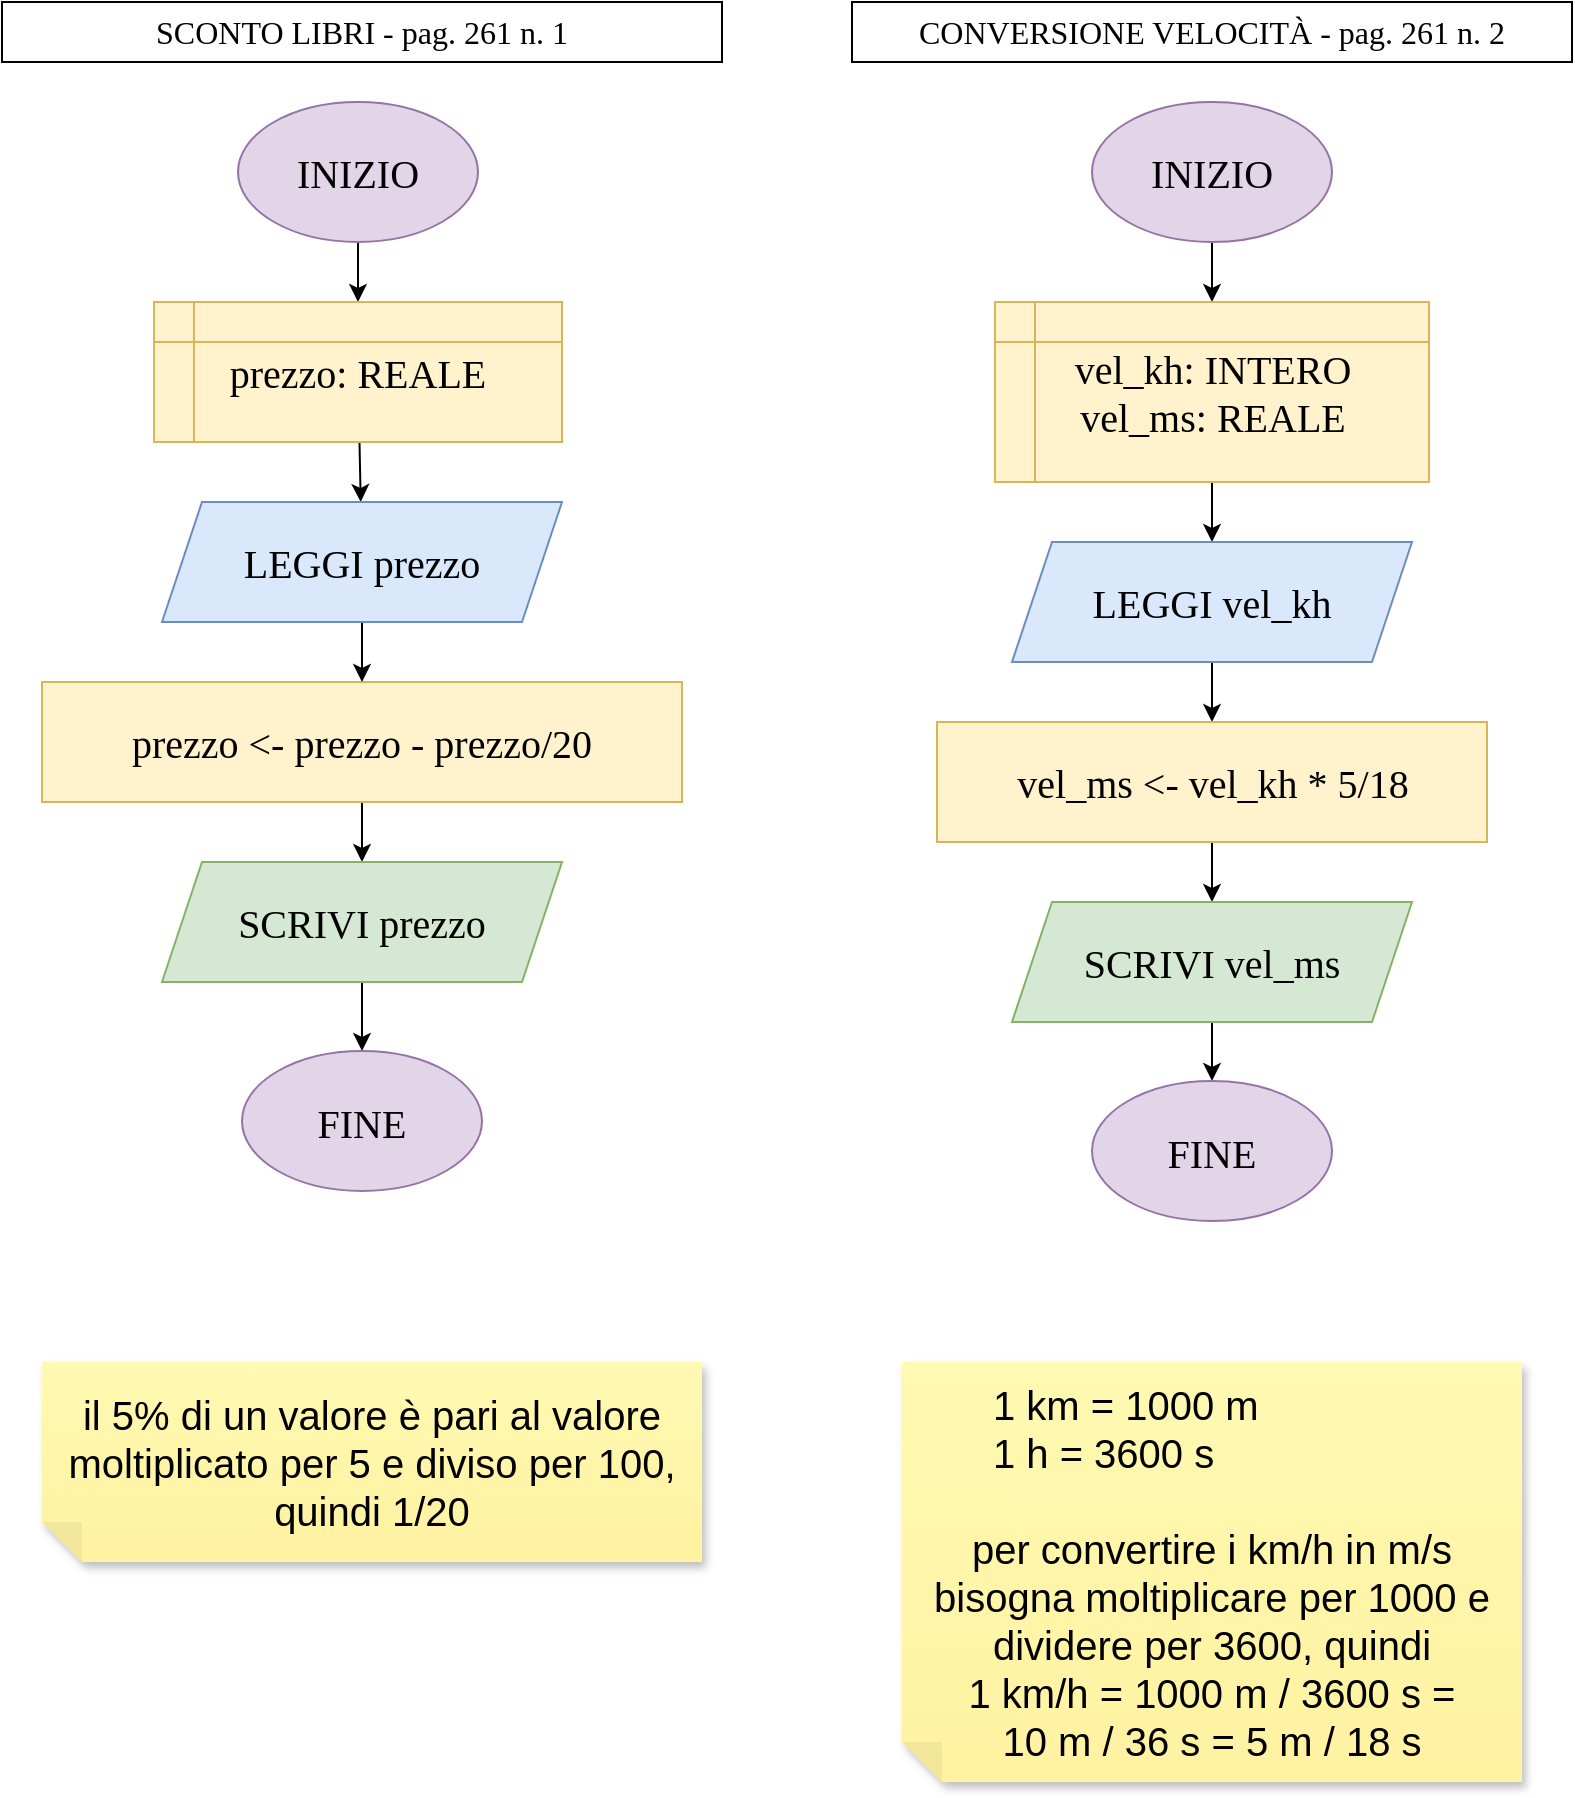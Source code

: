 <mxfile>
    <diagram id="GtfJnqBTB9R5LkeS6J8F" name="23-09-24">
        <mxGraphModel dx="734" dy="692" grid="1" gridSize="10" guides="1" tooltips="1" connect="1" arrows="1" fold="1" page="1" pageScale="1" pageWidth="827" pageHeight="1169" background="none" math="0" shadow="0">
            <root>
                <mxCell id="0"/>
                <mxCell id="1" parent="0"/>
                <mxCell id="6" style="edgeStyle=none;html=1;exitX=0.5;exitY=1;exitDx=0;exitDy=0;entryX=0.5;entryY=0;entryDx=0;entryDy=0;fontFamily=Verdana;fontSize=20;" parent="1" source="2" target="5" edge="1">
                    <mxGeometry relative="1" as="geometry"/>
                </mxCell>
                <mxCell id="2" value="INIZIO" style="ellipse;whiteSpace=wrap;html=1;fontSize=20;align=center;fontFamily=Verdana;fillColor=#e1d5e7;strokeColor=#9673a6;" parent="1" vertex="1">
                    <mxGeometry x="138" y="60" width="120" height="70" as="geometry"/>
                </mxCell>
                <mxCell id="11" value="" style="edgeStyle=none;html=1;fontFamily=Verdana;fontSize=20;" parent="1" source="5" target="10" edge="1">
                    <mxGeometry relative="1" as="geometry"/>
                </mxCell>
                <mxCell id="5" value="prezzo: REALE" style="shape=internalStorage;whiteSpace=wrap;html=1;backgroundOutline=1;fontFamily=Verdana;fontSize=20;fillColor=#fff2cc;strokeColor=#d6b656;" parent="1" vertex="1">
                    <mxGeometry x="96" y="160" width="204" height="70" as="geometry"/>
                </mxCell>
                <mxCell id="15" style="edgeStyle=none;html=1;exitX=0.5;exitY=1;exitDx=0;exitDy=0;entryX=0.5;entryY=0;entryDx=0;entryDy=0;fontFamily=Verdana;fontSize=20;" parent="1" source="8" target="14" edge="1">
                    <mxGeometry relative="1" as="geometry"/>
                </mxCell>
                <mxCell id="8" value="prezzo &amp;lt;- prezzo - prezzo/20" style="whiteSpace=wrap;html=1;fontSize=20;fontFamily=Verdana;align=center;fillColor=#fff2cc;strokeColor=#d6b656;" parent="1" vertex="1">
                    <mxGeometry x="40" y="350" width="320" height="60" as="geometry"/>
                </mxCell>
                <mxCell id="12" style="edgeStyle=none;html=1;exitX=0.5;exitY=1;exitDx=0;exitDy=0;entryX=0.5;entryY=0;entryDx=0;entryDy=0;fontFamily=Verdana;fontSize=20;" parent="1" source="10" target="8" edge="1">
                    <mxGeometry relative="1" as="geometry"/>
                </mxCell>
                <mxCell id="10" value="LEGGI prezzo" style="shape=parallelogram;perimeter=parallelogramPerimeter;whiteSpace=wrap;html=1;fixedSize=1;fontSize=20;fontFamily=Verdana;fillColor=#dae8fc;strokeColor=#6c8ebf;" parent="1" vertex="1">
                    <mxGeometry x="100" y="260" width="200" height="60" as="geometry"/>
                </mxCell>
                <mxCell id="17" style="edgeStyle=none;html=1;exitX=0.5;exitY=1;exitDx=0;exitDy=0;entryX=0.5;entryY=0;entryDx=0;entryDy=0;fontFamily=Verdana;fontSize=20;" parent="1" source="14" target="16" edge="1">
                    <mxGeometry relative="1" as="geometry"/>
                </mxCell>
                <mxCell id="14" value="SCRIVI prezzo" style="shape=parallelogram;perimeter=parallelogramPerimeter;whiteSpace=wrap;html=1;fixedSize=1;fontSize=20;fontFamily=Verdana;fillColor=#d5e8d4;strokeColor=#82b366;" parent="1" vertex="1">
                    <mxGeometry x="100" y="440" width="200" height="60" as="geometry"/>
                </mxCell>
                <mxCell id="16" value="FINE" style="ellipse;whiteSpace=wrap;html=1;fontSize=20;align=center;fontFamily=Verdana;fillColor=#e1d5e7;strokeColor=#9673a6;" parent="1" vertex="1">
                    <mxGeometry x="140" y="534.5" width="120" height="70" as="geometry"/>
                </mxCell>
                <mxCell id="25" value="SCONTO LIBRI - pag. 261 n. 1" style="text;html=1;strokeColor=default;fillColor=default;align=center;verticalAlign=middle;whiteSpace=wrap;rounded=0;fontFamily=Verdana;fontSize=16;fontColor=default;" parent="1" vertex="1">
                    <mxGeometry x="20" y="10" width="360" height="30" as="geometry"/>
                </mxCell>
                <mxCell id="26" value="CONVERSIONE VELOCITÀ - pag. 261 n. 2" style="text;html=1;strokeColor=default;fillColor=default;align=center;verticalAlign=middle;whiteSpace=wrap;rounded=0;fontFamily=Verdana;fontSize=16;fontColor=default;" parent="1" vertex="1">
                    <mxGeometry x="445" y="10" width="360" height="30" as="geometry"/>
                </mxCell>
                <mxCell id="29" style="edgeStyle=none;html=1;exitX=0.5;exitY=1;exitDx=0;exitDy=0;entryX=0.5;entryY=0;entryDx=0;entryDy=0;fontSize=16;" parent="1" source="27" target="28" edge="1">
                    <mxGeometry relative="1" as="geometry"/>
                </mxCell>
                <mxCell id="27" value="INIZIO" style="ellipse;whiteSpace=wrap;html=1;fontSize=20;align=center;fontFamily=Verdana;fillColor=#e1d5e7;strokeColor=#9673a6;" parent="1" vertex="1">
                    <mxGeometry x="565" y="60.0" width="120" height="70" as="geometry"/>
                </mxCell>
                <mxCell id="31" style="edgeStyle=none;html=1;exitX=0.5;exitY=1;exitDx=0;exitDy=0;entryX=0.5;entryY=0;entryDx=0;entryDy=0;fontSize=16;" parent="1" source="28" target="30" edge="1">
                    <mxGeometry relative="1" as="geometry"/>
                </mxCell>
                <mxCell id="28" value="vel_kh: INTERO&lt;br&gt;&lt;div style=&quot;&quot;&gt;&lt;span style=&quot;background-color: initial;&quot;&gt;vel_ms: REALE&lt;/span&gt;&lt;/div&gt;" style="shape=internalStorage;whiteSpace=wrap;html=1;backgroundOutline=1;fontFamily=Verdana;fontSize=20;fillColor=#fff2cc;strokeColor=#d6b656;align=center;" parent="1" vertex="1">
                    <mxGeometry x="516.5" y="160" width="217" height="90" as="geometry"/>
                </mxCell>
                <mxCell id="33" style="edgeStyle=none;html=1;exitX=0.5;exitY=1;exitDx=0;exitDy=0;entryX=0.5;entryY=0;entryDx=0;entryDy=0;fontSize=16;" parent="1" source="30" target="32" edge="1">
                    <mxGeometry relative="1" as="geometry"/>
                </mxCell>
                <mxCell id="30" value="LEGGI vel_kh" style="shape=parallelogram;perimeter=parallelogramPerimeter;whiteSpace=wrap;html=1;fixedSize=1;fontSize=20;fontFamily=Verdana;fillColor=#dae8fc;strokeColor=#6c8ebf;" parent="1" vertex="1">
                    <mxGeometry x="525" y="280" width="200" height="60" as="geometry"/>
                </mxCell>
                <mxCell id="35" style="edgeStyle=none;html=1;exitX=0.5;exitY=1;exitDx=0;exitDy=0;entryX=0.5;entryY=0;entryDx=0;entryDy=0;fontSize=16;" parent="1" source="32" target="34" edge="1">
                    <mxGeometry relative="1" as="geometry"/>
                </mxCell>
                <mxCell id="32" value="vel_ms &amp;lt;- vel_kh * 5/18" style="whiteSpace=wrap;html=1;fontSize=20;fontFamily=Verdana;align=center;fillColor=#fff2cc;strokeColor=#d6b656;" parent="1" vertex="1">
                    <mxGeometry x="487.5" y="370" width="275" height="60" as="geometry"/>
                </mxCell>
                <mxCell id="37" style="edgeStyle=none;html=1;exitX=0.5;exitY=1;exitDx=0;exitDy=0;entryX=0.5;entryY=0;entryDx=0;entryDy=0;fontSize=16;" parent="1" source="34" target="36" edge="1">
                    <mxGeometry relative="1" as="geometry"/>
                </mxCell>
                <mxCell id="34" value="SCRIVI vel_ms" style="shape=parallelogram;perimeter=parallelogramPerimeter;whiteSpace=wrap;html=1;fixedSize=1;fontSize=20;fontFamily=Verdana;fillColor=#d5e8d4;strokeColor=#82b366;" parent="1" vertex="1">
                    <mxGeometry x="525" y="460" width="200" height="60" as="geometry"/>
                </mxCell>
                <mxCell id="36" value="FINE" style="ellipse;whiteSpace=wrap;html=1;fontSize=20;align=center;fontFamily=Verdana;fillColor=#e1d5e7;strokeColor=#9673a6;" parent="1" vertex="1">
                    <mxGeometry x="565" y="549.5" width="120" height="70" as="geometry"/>
                </mxCell>
                <mxCell id="39" value="il 5% di un valore è pari al valore moltiplicato per 5 e diviso per 100, quindi 1/20" style="shape=note;whiteSpace=wrap;html=1;backgroundOutline=1;fontColor=#000000;darkOpacity=0.05;fillColor=#FFF9B2;strokeColor=none;fillStyle=solid;direction=west;gradientDirection=north;gradientColor=#FFF2A1;shadow=1;size=20;pointerEvents=1;fontSize=20;labelBackgroundColor=none;" parent="1" vertex="1">
                    <mxGeometry x="40" y="690" width="330" height="100" as="geometry"/>
                </mxCell>
                <mxCell id="40" value="&lt;div style=&quot;text-align: left;&quot;&gt;&lt;span style=&quot;background-color: initial;&quot;&gt;&lt;span style=&quot;white-space: pre;&quot;&gt;&#9;&lt;/span&gt;1 km = 1000 m&lt;/span&gt;&lt;/div&gt;&lt;div style=&quot;text-align: left;&quot;&gt;&lt;span style=&quot;background-color: initial;&quot;&gt;&lt;span style=&quot;white-space: pre;&quot;&gt;&#9;&lt;/span&gt;1 h = 3600 s&lt;/span&gt;&lt;/div&gt;&lt;br&gt;per convertire i km/h in m/s bisogna moltiplicare per 1000 e dividere per 3600, quindi&lt;br&gt;1 km/h = 1000 m / 3600 s =&lt;br&gt;10 m / 36 s = 5 m / 18 s" style="shape=note;whiteSpace=wrap;html=1;backgroundOutline=1;fontColor=#000000;darkOpacity=0.05;fillColor=#FFF9B2;strokeColor=none;fillStyle=solid;direction=west;gradientDirection=north;gradientColor=#FFF2A1;shadow=1;size=20;pointerEvents=1;fontSize=20;" parent="1" vertex="1">
                    <mxGeometry x="470" y="690" width="310" height="210" as="geometry"/>
                </mxCell>
            </root>
        </mxGraphModel>
    </diagram>
    <diagram id="IuZWsZIN5ZxVNr7IToaY" name="26-09-24">
        <mxGraphModel dx="734" dy="692" grid="1" gridSize="10" guides="1" tooltips="1" connect="1" arrows="1" fold="1" page="1" pageScale="1" pageWidth="827" pageHeight="1169" math="0" shadow="0">
            <root>
                <mxCell id="0"/>
                <mxCell id="1" parent="0"/>
                <mxCell id="uu6HryaXlZSoaY9QUrDp-1" value="CONVERSIONE PESI - pag. 261 n. 3" style="text;html=1;strokeColor=default;fillColor=default;align=center;verticalAlign=middle;whiteSpace=wrap;rounded=0;fontFamily=Verdana;fontSize=16;fontColor=default;" parent="1" vertex="1">
                    <mxGeometry x="265" y="10" width="360" height="30" as="geometry"/>
                </mxCell>
                <mxCell id="uu6HryaXlZSoaY9QUrDp-4" style="edgeStyle=none;html=1;exitX=0.5;exitY=1;exitDx=0;exitDy=0;" parent="1" source="uu6HryaXlZSoaY9QUrDp-2" target="uu6HryaXlZSoaY9QUrDp-3" edge="1">
                    <mxGeometry relative="1" as="geometry"/>
                </mxCell>
                <mxCell id="uu6HryaXlZSoaY9QUrDp-2" value="INIZIO" style="ellipse;whiteSpace=wrap;html=1;fontSize=20;align=center;fontFamily=Verdana;fillColor=#e1d5e7;strokeColor=#9673a6;" parent="1" vertex="1">
                    <mxGeometry x="385" y="90.0" width="120" height="70" as="geometry"/>
                </mxCell>
                <mxCell id="uu6HryaXlZSoaY9QUrDp-6" style="edgeStyle=none;html=1;exitX=0.5;exitY=1;exitDx=0;exitDy=0;entryX=0.5;entryY=0;entryDx=0;entryDy=0;" parent="1" source="uu6HryaXlZSoaY9QUrDp-3" target="uu6HryaXlZSoaY9QUrDp-5" edge="1">
                    <mxGeometry relative="1" as="geometry"/>
                </mxCell>
                <mxCell id="uu6HryaXlZSoaY9QUrDp-3" value="peso: REALE" style="shape=internalStorage;whiteSpace=wrap;html=1;backgroundOutline=1;fontFamily=Verdana;fontSize=20;fillColor=#fff2cc;strokeColor=#d6b656;" parent="1" vertex="1">
                    <mxGeometry x="343" y="190.0" width="204" height="70" as="geometry"/>
                </mxCell>
                <mxCell id="uu6HryaXlZSoaY9QUrDp-8" value="" style="edgeStyle=none;html=1;" parent="1" source="uu6HryaXlZSoaY9QUrDp-5" target="uu6HryaXlZSoaY9QUrDp-7" edge="1">
                    <mxGeometry relative="1" as="geometry"/>
                </mxCell>
                <mxCell id="uu6HryaXlZSoaY9QUrDp-5" value="LEGGI peso" style="shape=parallelogram;perimeter=parallelogramPerimeter;whiteSpace=wrap;html=1;fixedSize=1;fontSize=20;fontFamily=Verdana;fillColor=#dae8fc;strokeColor=#6c8ebf;" parent="1" vertex="1">
                    <mxGeometry x="345" y="290" width="200" height="60" as="geometry"/>
                </mxCell>
                <mxCell id="uu6HryaXlZSoaY9QUrDp-10" style="edgeStyle=none;html=1;exitX=0.5;exitY=1;exitDx=0;exitDy=0;fontSize=20;" parent="1" source="uu6HryaXlZSoaY9QUrDp-7" target="uu6HryaXlZSoaY9QUrDp-9" edge="1">
                    <mxGeometry relative="1" as="geometry"/>
                </mxCell>
                <mxCell id="uu6HryaXlZSoaY9QUrDp-7" value="LEGGI unità_misura" style="shape=parallelogram;perimeter=parallelogramPerimeter;whiteSpace=wrap;html=1;fixedSize=1;fontSize=20;fontFamily=Verdana;fillColor=#dae8fc;strokeColor=#6c8ebf;" parent="1" vertex="1">
                    <mxGeometry x="298.5" y="383.5" width="293" height="60" as="geometry"/>
                </mxCell>
                <mxCell id="uu6HryaXlZSoaY9QUrDp-13" style="edgeStyle=orthogonalEdgeStyle;html=1;exitX=0;exitY=0.5;exitDx=0;exitDy=0;entryX=0.5;entryY=0;entryDx=0;entryDy=0;fontFamily=Verdana;fontSize=20;rounded=1;" parent="1" source="uu6HryaXlZSoaY9QUrDp-9" target="uu6HryaXlZSoaY9QUrDp-12" edge="1">
                    <mxGeometry relative="1" as="geometry"/>
                </mxCell>
                <mxCell id="uu6HryaXlZSoaY9QUrDp-14" value="VERO" style="edgeLabel;html=1;align=center;verticalAlign=middle;resizable=0;points=[];fontSize=20;fontFamily=Verdana;" parent="uu6HryaXlZSoaY9QUrDp-13" vertex="1" connectable="0">
                    <mxGeometry x="-0.293" y="-2" relative="1" as="geometry">
                        <mxPoint as="offset"/>
                    </mxGeometry>
                </mxCell>
                <mxCell id="uu6HryaXlZSoaY9QUrDp-16" style="edgeStyle=orthogonalEdgeStyle;rounded=1;html=1;exitX=1;exitY=0.5;exitDx=0;exitDy=0;entryX=0.5;entryY=0;entryDx=0;entryDy=0;fontFamily=Verdana;fontSize=20;" parent="1" source="uu6HryaXlZSoaY9QUrDp-9" target="uu6HryaXlZSoaY9QUrDp-15" edge="1">
                    <mxGeometry relative="1" as="geometry"/>
                </mxCell>
                <mxCell id="uu6HryaXlZSoaY9QUrDp-17" value="FALSO" style="edgeLabel;html=1;align=center;verticalAlign=middle;resizable=0;points=[];fontSize=20;fontFamily=Verdana;" parent="uu6HryaXlZSoaY9QUrDp-16" vertex="1" connectable="0">
                    <mxGeometry x="-0.145" y="1" relative="1" as="geometry">
                        <mxPoint as="offset"/>
                    </mxGeometry>
                </mxCell>
                <mxCell id="uu6HryaXlZSoaY9QUrDp-9" value="unità_misura = &quot;g&quot;" style="rhombus;whiteSpace=wrap;html=1;fillColor=#f8cecc;strokeColor=#b85450;fontSize=20;fontFamily=Verdana;" parent="1" vertex="1">
                    <mxGeometry x="313.75" y="470" width="262.5" height="100" as="geometry"/>
                </mxCell>
                <mxCell id="uu6HryaXlZSoaY9QUrDp-40" style="edgeStyle=orthogonalEdgeStyle;rounded=1;html=1;exitX=0.5;exitY=1;exitDx=0;exitDy=0;entryX=0;entryY=0.5;entryDx=0;entryDy=0;fontFamily=Verdana;fontSize=20;" parent="1" source="uu6HryaXlZSoaY9QUrDp-12" target="uu6HryaXlZSoaY9QUrDp-39" edge="1">
                    <mxGeometry relative="1" as="geometry"/>
                </mxCell>
                <mxCell id="uu6HryaXlZSoaY9QUrDp-12" value="peso &amp;lt;- peso/1000" style="whiteSpace=wrap;html=1;fontSize=20;fontFamily=Verdana;align=center;fillColor=#fff2cc;strokeColor=#d6b656;" parent="1" vertex="1">
                    <mxGeometry x="93.75" y="560" width="220" height="60" as="geometry"/>
                </mxCell>
                <mxCell id="uu6HryaXlZSoaY9QUrDp-20" style="edgeStyle=orthogonalEdgeStyle;rounded=1;html=1;exitX=1;exitY=0.5;exitDx=0;exitDy=0;entryX=0.5;entryY=0;entryDx=0;entryDy=0;fontFamily=Verdana;fontSize=20;" parent="1" source="uu6HryaXlZSoaY9QUrDp-15" target="uu6HryaXlZSoaY9QUrDp-19" edge="1">
                    <mxGeometry relative="1" as="geometry"/>
                </mxCell>
                <mxCell id="uu6HryaXlZSoaY9QUrDp-21" value="FALSO" style="edgeLabel;html=1;align=center;verticalAlign=middle;resizable=0;points=[];fontSize=20;fontFamily=Verdana;" parent="uu6HryaXlZSoaY9QUrDp-20" vertex="1" connectable="0">
                    <mxGeometry x="-0.206" y="2" relative="1" as="geometry">
                        <mxPoint as="offset"/>
                    </mxGeometry>
                </mxCell>
                <mxCell id="uu6HryaXlZSoaY9QUrDp-35" style="edgeStyle=orthogonalEdgeStyle;rounded=1;html=1;exitX=0;exitY=0.5;exitDx=0;exitDy=0;entryX=0;entryY=0.5;entryDx=0;entryDy=0;fontFamily=Verdana;fontSize=20;" parent="1" source="uu6HryaXlZSoaY9QUrDp-15" target="uu6HryaXlZSoaY9QUrDp-34" edge="1">
                    <mxGeometry relative="1" as="geometry">
                        <Array as="points">
                            <mxPoint x="510" y="600"/>
                            <mxPoint x="510" y="883"/>
                        </Array>
                    </mxGeometry>
                </mxCell>
                <mxCell id="uu6HryaXlZSoaY9QUrDp-37" value="VERO" style="edgeLabel;html=1;align=center;verticalAlign=middle;resizable=0;points=[];fontSize=20;fontFamily=Verdana;" parent="uu6HryaXlZSoaY9QUrDp-35" vertex="1" connectable="0">
                    <mxGeometry x="-0.833" y="-1" relative="1" as="geometry">
                        <mxPoint x="-1" as="offset"/>
                    </mxGeometry>
                </mxCell>
                <mxCell id="uu6HryaXlZSoaY9QUrDp-15" value="unità_misura = &quot;kg&quot;" style="rhombus;whiteSpace=wrap;html=1;fillColor=#f8cecc;strokeColor=#b85450;fontSize=20;fontFamily=Verdana;" parent="1" vertex="1">
                    <mxGeometry x="620" y="550" width="262.5" height="100" as="geometry"/>
                </mxCell>
                <mxCell id="uu6HryaXlZSoaY9QUrDp-32" style="edgeStyle=orthogonalEdgeStyle;rounded=1;html=1;exitX=0.5;exitY=1;exitDx=0;exitDy=0;entryX=0;entryY=0.5;entryDx=0;entryDy=0;fontFamily=Verdana;fontSize=20;" parent="1" source="uu6HryaXlZSoaY9QUrDp-18" target="uu6HryaXlZSoaY9QUrDp-27" edge="1">
                    <mxGeometry relative="1" as="geometry"/>
                </mxCell>
                <mxCell id="uu6HryaXlZSoaY9QUrDp-18" value="peso &amp;lt;- peso*1000" style="whiteSpace=wrap;html=1;fontSize=20;fontFamily=Verdana;align=center;fillColor=#fff2cc;strokeColor=#d6b656;" parent="1" vertex="1">
                    <mxGeometry x="700" y="730" width="220" height="60" as="geometry"/>
                </mxCell>
                <mxCell id="uu6HryaXlZSoaY9QUrDp-22" style="edgeStyle=orthogonalEdgeStyle;rounded=1;html=1;exitX=0;exitY=0.5;exitDx=0;exitDy=0;entryX=0.5;entryY=0;entryDx=0;entryDy=0;fontFamily=Verdana;fontSize=20;" parent="1" source="uu6HryaXlZSoaY9QUrDp-19" target="uu6HryaXlZSoaY9QUrDp-18" edge="1">
                    <mxGeometry relative="1" as="geometry"/>
                </mxCell>
                <mxCell id="uu6HryaXlZSoaY9QUrDp-23" value="VERO" style="edgeLabel;html=1;align=center;verticalAlign=middle;resizable=0;points=[];fontSize=20;fontFamily=Verdana;" parent="uu6HryaXlZSoaY9QUrDp-22" vertex="1" connectable="0">
                    <mxGeometry x="-0.267" relative="1" as="geometry">
                        <mxPoint as="offset"/>
                    </mxGeometry>
                </mxCell>
                <mxCell id="uu6HryaXlZSoaY9QUrDp-25" style="edgeStyle=orthogonalEdgeStyle;rounded=1;html=1;exitX=1;exitY=0.5;exitDx=0;exitDy=0;entryX=0.5;entryY=0;entryDx=0;entryDy=0;fontFamily=Verdana;fontSize=20;" parent="1" source="uu6HryaXlZSoaY9QUrDp-19" target="uu6HryaXlZSoaY9QUrDp-24" edge="1">
                    <mxGeometry relative="1" as="geometry"/>
                </mxCell>
                <mxCell id="uu6HryaXlZSoaY9QUrDp-26" value="FALSO" style="edgeLabel;html=1;align=center;verticalAlign=middle;resizable=0;points=[];fontSize=20;fontFamily=Verdana;" parent="uu6HryaXlZSoaY9QUrDp-25" vertex="1" connectable="0">
                    <mxGeometry x="-0.281" y="1" relative="1" as="geometry">
                        <mxPoint as="offset"/>
                    </mxGeometry>
                </mxCell>
                <mxCell id="uu6HryaXlZSoaY9QUrDp-19" value="unità_misura = &quot;t&quot;" style="rhombus;whiteSpace=wrap;html=1;fillColor=#f8cecc;strokeColor=#b85450;fontSize=20;fontFamily=Verdana;" parent="1" vertex="1">
                    <mxGeometry x="920" y="630" width="262.5" height="100" as="geometry"/>
                </mxCell>
                <mxCell id="uu6HryaXlZSoaY9QUrDp-33" style="edgeStyle=orthogonalEdgeStyle;rounded=1;html=1;exitX=0.5;exitY=1;exitDx=0;exitDy=0;entryX=1;entryY=0.5;entryDx=0;entryDy=0;fontFamily=Verdana;fontSize=20;" parent="1" source="uu6HryaXlZSoaY9QUrDp-24" target="uu6HryaXlZSoaY9QUrDp-27" edge="1">
                    <mxGeometry relative="1" as="geometry"/>
                </mxCell>
                <mxCell id="uu6HryaXlZSoaY9QUrDp-24" value="SCRIVI &quot;Unità di misura errata&quot;" style="shape=parallelogram;perimeter=parallelogramPerimeter;whiteSpace=wrap;html=1;fixedSize=1;fontSize=20;fontFamily=Verdana;fillColor=#d5e8d4;strokeColor=#82b366;" parent="1" vertex="1">
                    <mxGeometry x="1182.5" y="730" width="227.5" height="60" as="geometry"/>
                </mxCell>
                <mxCell id="uu6HryaXlZSoaY9QUrDp-36" style="edgeStyle=orthogonalEdgeStyle;rounded=1;html=1;exitX=0.5;exitY=1;exitDx=0;exitDy=0;entryX=1;entryY=0.5;entryDx=0;entryDy=0;fontFamily=Verdana;fontSize=20;" parent="1" source="uu6HryaXlZSoaY9QUrDp-27" target="uu6HryaXlZSoaY9QUrDp-34" edge="1">
                    <mxGeometry relative="1" as="geometry"/>
                </mxCell>
                <mxCell id="uu6HryaXlZSoaY9QUrDp-27" value="" style="ellipse;whiteSpace=wrap;html=1;aspect=fixed;fontFamily=Verdana;fontSize=20;fillColor=#f8cecc;strokeColor=#b85450;" parent="1" vertex="1">
                    <mxGeometry x="1038.75" y="820" width="25" height="25" as="geometry"/>
                </mxCell>
                <mxCell id="uu6HryaXlZSoaY9QUrDp-41" style="edgeStyle=orthogonalEdgeStyle;rounded=1;html=1;exitX=0.5;exitY=1;exitDx=0;exitDy=0;entryX=1;entryY=0.5;entryDx=0;entryDy=0;fontFamily=Verdana;fontSize=20;" parent="1" source="uu6HryaXlZSoaY9QUrDp-34" target="uu6HryaXlZSoaY9QUrDp-39" edge="1">
                    <mxGeometry relative="1" as="geometry"/>
                </mxCell>
                <mxCell id="uu6HryaXlZSoaY9QUrDp-34" value="" style="ellipse;whiteSpace=wrap;html=1;aspect=fixed;fontFamily=Verdana;fontSize=20;fillColor=#f8cecc;strokeColor=#b85450;" parent="1" vertex="1">
                    <mxGeometry x="738.75" y="870" width="25" height="25" as="geometry"/>
                </mxCell>
                <mxCell id="uu6HryaXlZSoaY9QUrDp-43" style="edgeStyle=orthogonalEdgeStyle;rounded=1;html=1;exitX=0.5;exitY=1;exitDx=0;exitDy=0;fontFamily=Verdana;fontSize=20;" parent="1" source="uu6HryaXlZSoaY9QUrDp-39" target="uu6HryaXlZSoaY9QUrDp-42" edge="1">
                    <mxGeometry relative="1" as="geometry"/>
                </mxCell>
                <mxCell id="uu6HryaXlZSoaY9QUrDp-39" value="" style="ellipse;whiteSpace=wrap;html=1;aspect=fixed;fontFamily=Verdana;fontSize=20;fillColor=#f8cecc;strokeColor=#b85450;" parent="1" vertex="1">
                    <mxGeometry x="432.5" y="930" width="25" height="25" as="geometry"/>
                </mxCell>
                <mxCell id="uu6HryaXlZSoaY9QUrDp-42" value="FINE" style="ellipse;whiteSpace=wrap;html=1;fontSize=20;align=center;fontFamily=Verdana;fillColor=#e1d5e7;strokeColor=#9673a6;" parent="1" vertex="1">
                    <mxGeometry x="385" y="990" width="120" height="70" as="geometry"/>
                </mxCell>
            </root>
        </mxGraphModel>
    </diagram>
</mxfile>
